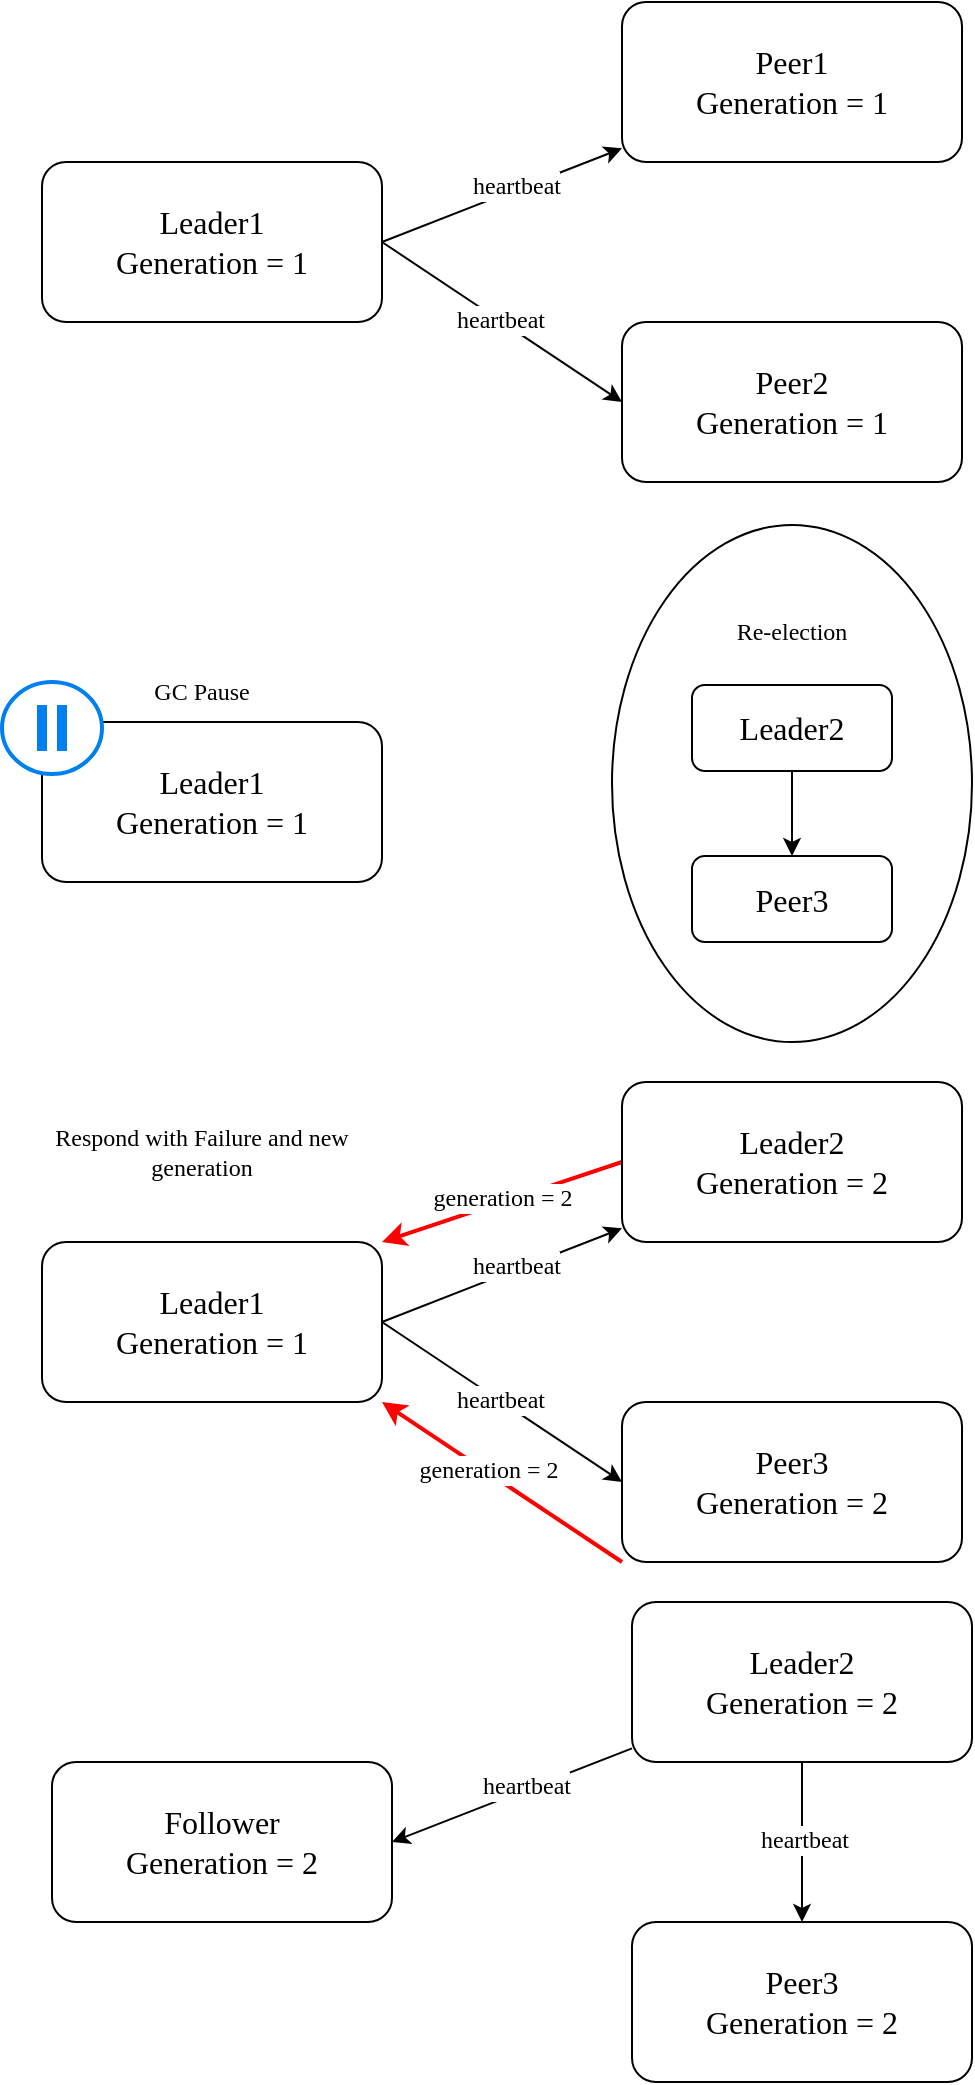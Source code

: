 <mxfile version="20.2.1" type="embed"><diagram id="RmsEZV8SbCdBKrip-To2" name="Page-1"><mxGraphModel dx="1746" dy="1119" grid="1" gridSize="10" guides="1" tooltips="1" connect="1" arrows="1" fold="1" page="1" pageScale="1" pageWidth="850" pageHeight="1100" math="0" shadow="0"><root><mxCell id="0"/><mxCell id="1" parent="0"/><mxCell id="19" value="" style="ellipse;whiteSpace=wrap;html=1;fontFamily=Fira Code Retina;fontSize=12;strokeColor=#000000;" vertex="1" parent="1"><mxGeometry x="355" y="341.5" width="180" height="258.5" as="geometry"/></mxCell><mxCell id="5" style="rounded=0;orthogonalLoop=1;jettySize=auto;html=1;exitX=1;exitY=0.5;exitDx=0;exitDy=0;fontFamily=Fira Code Retina;fontSize=16;" edge="1" parent="1" source="2" target="3"><mxGeometry relative="1" as="geometry"/></mxCell><mxCell id="7" value="heartbeat" style="edgeLabel;html=1;align=center;verticalAlign=middle;resizable=0;points=[];fontSize=12;fontFamily=Fira Code Retina;" vertex="1" connectable="0" parent="5"><mxGeometry x="0.12" y="2" relative="1" as="geometry"><mxPoint as="offset"/></mxGeometry></mxCell><mxCell id="6" style="edgeStyle=none;rounded=0;orthogonalLoop=1;jettySize=auto;html=1;exitX=1;exitY=0.5;exitDx=0;exitDy=0;entryX=0;entryY=0.5;entryDx=0;entryDy=0;fontFamily=Fira Code Retina;fontSize=16;" edge="1" parent="1" source="2" target="4"><mxGeometry relative="1" as="geometry"/></mxCell><mxCell id="8" value="heartbeat" style="edgeLabel;html=1;align=center;verticalAlign=middle;resizable=0;points=[];fontSize=12;fontFamily=Fira Code Retina;" vertex="1" connectable="0" parent="6"><mxGeometry x="-0.02" y="1" relative="1" as="geometry"><mxPoint as="offset"/></mxGeometry></mxCell><mxCell id="2" value="Leader1&lt;br&gt;Generation = 1" style="rounded=1;whiteSpace=wrap;html=1;fontSize=16;fontFamily=Fira Code Retina;" vertex="1" parent="1"><mxGeometry x="70" y="160" width="170" height="80" as="geometry"/></mxCell><mxCell id="3" value="Peer1&lt;br&gt;Generation = 1" style="rounded=1;whiteSpace=wrap;html=1;fontSize=16;fontFamily=Fira Code Retina;" vertex="1" parent="1"><mxGeometry x="360" y="80" width="170" height="80" as="geometry"/></mxCell><mxCell id="4" value="Peer2&lt;br&gt;Generation = 1" style="rounded=1;whiteSpace=wrap;html=1;fontSize=16;fontFamily=Fira Code Retina;" vertex="1" parent="1"><mxGeometry x="360" y="240" width="170" height="80" as="geometry"/></mxCell><mxCell id="13" value="Leader1&lt;br&gt;Generation = 1" style="rounded=1;whiteSpace=wrap;html=1;fontSize=16;fontFamily=Fira Code Retina;" vertex="1" parent="1"><mxGeometry x="70" y="440" width="170" height="80" as="geometry"/></mxCell><mxCell id="22" style="edgeStyle=none;rounded=0;orthogonalLoop=1;jettySize=auto;html=1;exitX=0.5;exitY=1;exitDx=0;exitDy=0;fontFamily=Fira Code Retina;fontSize=12;" edge="1" parent="1" source="14" target="20"><mxGeometry relative="1" as="geometry"/></mxCell><mxCell id="14" value="Leader2" style="rounded=1;whiteSpace=wrap;html=1;fontSize=16;fontFamily=Fira Code Retina;" vertex="1" parent="1"><mxGeometry x="395" y="421.5" width="100" height="43" as="geometry"/></mxCell><mxCell id="16" value="" style="html=1;verticalLabelPosition=bottom;labelBackgroundColor=#ffffff;verticalAlign=top;shadow=0;dashed=0;strokeWidth=2;shape=mxgraph.ios7.misc.pause;strokeColor=#0080f0;sketch=0;fontFamily=Fira Code Retina;fontSize=12;" vertex="1" parent="1"><mxGeometry x="50" y="420" width="50" height="46" as="geometry"/></mxCell><mxCell id="17" value="GC Pause" style="text;html=1;strokeColor=none;fillColor=none;align=center;verticalAlign=middle;whiteSpace=wrap;rounded=0;fontFamily=Fira Code Retina;fontSize=12;" vertex="1" parent="1"><mxGeometry x="120" y="410" width="60" height="30" as="geometry"/></mxCell><mxCell id="20" value="Peer3" style="rounded=1;whiteSpace=wrap;html=1;fontSize=16;fontFamily=Fira Code Retina;" vertex="1" parent="1"><mxGeometry x="395" y="507" width="100" height="43" as="geometry"/></mxCell><mxCell id="21" value="Re-election" style="text;html=1;strokeColor=none;fillColor=none;align=center;verticalAlign=middle;whiteSpace=wrap;rounded=0;fontFamily=Fira Code Retina;fontSize=12;" vertex="1" parent="1"><mxGeometry x="390" y="380" width="110" height="30" as="geometry"/></mxCell><mxCell id="31" style="rounded=0;orthogonalLoop=1;jettySize=auto;html=1;exitX=1;exitY=0.5;exitDx=0;exitDy=0;fontFamily=Fira Code Retina;fontSize=16;" edge="1" parent="1" source="35" target="36"><mxGeometry relative="1" as="geometry"/></mxCell><mxCell id="32" value="heartbeat" style="edgeLabel;html=1;align=center;verticalAlign=middle;resizable=0;points=[];fontSize=12;fontFamily=Fira Code Retina;" vertex="1" connectable="0" parent="31"><mxGeometry x="0.12" y="2" relative="1" as="geometry"><mxPoint as="offset"/></mxGeometry></mxCell><mxCell id="33" style="edgeStyle=none;rounded=0;orthogonalLoop=1;jettySize=auto;html=1;exitX=1;exitY=0.5;exitDx=0;exitDy=0;entryX=0;entryY=0.5;entryDx=0;entryDy=0;fontFamily=Fira Code Retina;fontSize=16;" edge="1" parent="1" source="35" target="37"><mxGeometry relative="1" as="geometry"/></mxCell><mxCell id="34" value="heartbeat" style="edgeLabel;html=1;align=center;verticalAlign=middle;resizable=0;points=[];fontSize=12;fontFamily=Fira Code Retina;" vertex="1" connectable="0" parent="33"><mxGeometry x="-0.02" y="1" relative="1" as="geometry"><mxPoint as="offset"/></mxGeometry></mxCell><mxCell id="35" value="Leader1&lt;br&gt;Generation = 1" style="rounded=1;whiteSpace=wrap;html=1;fontSize=16;fontFamily=Fira Code Retina;" vertex="1" parent="1"><mxGeometry x="70" y="700" width="170" height="80" as="geometry"/></mxCell><mxCell id="38" style="edgeStyle=none;rounded=0;orthogonalLoop=1;jettySize=auto;html=1;exitX=0;exitY=0.5;exitDx=0;exitDy=0;entryX=1;entryY=0;entryDx=0;entryDy=0;fontFamily=Fira Code Retina;fontSize=12;strokeColor=#FF0000;strokeWidth=2;" edge="1" parent="1" source="36" target="35"><mxGeometry relative="1" as="geometry"/></mxCell><mxCell id="39" value="generation = 2" style="edgeLabel;html=1;align=center;verticalAlign=middle;resizable=0;points=[];fontSize=12;fontFamily=Fira Code Retina;" vertex="1" connectable="0" parent="38"><mxGeometry x="-0.01" y="-2" relative="1" as="geometry"><mxPoint as="offset"/></mxGeometry></mxCell><mxCell id="36" value="Leader2&lt;br&gt;Generation = 2" style="rounded=1;whiteSpace=wrap;html=1;fontSize=16;fontFamily=Fira Code Retina;" vertex="1" parent="1"><mxGeometry x="360" y="620" width="170" height="80" as="geometry"/></mxCell><mxCell id="40" style="edgeStyle=none;rounded=0;orthogonalLoop=1;jettySize=auto;html=1;exitX=0;exitY=1;exitDx=0;exitDy=0;entryX=1;entryY=1;entryDx=0;entryDy=0;fontFamily=Fira Code Retina;fontSize=12;strokeColor=#FF0000;strokeWidth=2;" edge="1" parent="1" source="37" target="35"><mxGeometry relative="1" as="geometry"/></mxCell><mxCell id="41" value="generation = 2" style="edgeLabel;html=1;align=center;verticalAlign=middle;resizable=0;points=[];fontSize=12;fontFamily=Fira Code Retina;" vertex="1" connectable="0" parent="40"><mxGeometry x="0.146" y="-1" relative="1" as="geometry"><mxPoint x="1" as="offset"/></mxGeometry></mxCell><mxCell id="37" value="Peer3&lt;br&gt;Generation = 2" style="rounded=1;whiteSpace=wrap;html=1;fontSize=16;fontFamily=Fira Code Retina;" vertex="1" parent="1"><mxGeometry x="360" y="780" width="170" height="80" as="geometry"/></mxCell><mxCell id="42" value="Respond with Failure and new generation" style="text;html=1;strokeColor=none;fillColor=none;align=center;verticalAlign=middle;whiteSpace=wrap;rounded=0;fontFamily=Fira Code Retina;fontSize=12;" vertex="1" parent="1"><mxGeometry x="70" y="620" width="160" height="70" as="geometry"/></mxCell><mxCell id="43" style="rounded=0;orthogonalLoop=1;jettySize=auto;html=1;exitX=1;exitY=0.5;exitDx=0;exitDy=0;fontFamily=Fira Code Retina;fontSize=16;endArrow=none;endFill=0;startArrow=classic;startFill=1;" edge="1" parent="1" source="47" target="48"><mxGeometry relative="1" as="geometry"/></mxCell><mxCell id="44" value="heartbeat" style="edgeLabel;html=1;align=center;verticalAlign=middle;resizable=0;points=[];fontSize=12;fontFamily=Fira Code Retina;" vertex="1" connectable="0" parent="43"><mxGeometry x="0.12" y="2" relative="1" as="geometry"><mxPoint as="offset"/></mxGeometry></mxCell><mxCell id="45" style="edgeStyle=none;rounded=0;orthogonalLoop=1;jettySize=auto;html=1;exitX=0.5;exitY=1;exitDx=0;exitDy=0;entryX=0.5;entryY=0;entryDx=0;entryDy=0;fontFamily=Fira Code Retina;fontSize=16;" edge="1" parent="1" source="48" target="49"><mxGeometry relative="1" as="geometry"/></mxCell><mxCell id="46" value="heartbeat" style="edgeLabel;html=1;align=center;verticalAlign=middle;resizable=0;points=[];fontSize=12;fontFamily=Fira Code Retina;" vertex="1" connectable="0" parent="45"><mxGeometry x="-0.02" y="1" relative="1" as="geometry"><mxPoint as="offset"/></mxGeometry></mxCell><mxCell id="47" value="Follower&lt;br&gt;Generation = 2" style="rounded=1;whiteSpace=wrap;html=1;fontSize=16;fontFamily=Fira Code Retina;" vertex="1" parent="1"><mxGeometry x="75" y="960" width="170" height="80" as="geometry"/></mxCell><mxCell id="48" value="Leader2&lt;br&gt;Generation = 2" style="rounded=1;whiteSpace=wrap;html=1;fontSize=16;fontFamily=Fira Code Retina;" vertex="1" parent="1"><mxGeometry x="365" y="880" width="170" height="80" as="geometry"/></mxCell><mxCell id="49" value="Peer3&lt;br&gt;Generation = 2" style="rounded=1;whiteSpace=wrap;html=1;fontSize=16;fontFamily=Fira Code Retina;" vertex="1" parent="1"><mxGeometry x="365" y="1040" width="170" height="80" as="geometry"/></mxCell></root></mxGraphModel></diagram></mxfile>